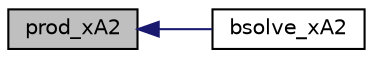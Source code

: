 digraph "prod_xA2"
{
  edge [fontname="Helvetica",fontsize="10",labelfontname="Helvetica",labelfontsize="10"];
  node [fontname="Helvetica",fontsize="10",shape=record];
  rankdir="LR";
  Node716 [label="prod_xA2",height=0.2,width=0.4,color="black", fillcolor="grey75", style="filled", fontcolor="black"];
  Node716 -> Node717 [dir="back",color="midnightblue",fontsize="10",style="solid",fontname="Helvetica"];
  Node717 [label="bsolve_xA2",height=0.2,width=0.4,color="black", fillcolor="white", style="filled",URL="$d2/d33/build_2include_2omc_2lpsolve_2lp__matrix_8h.html#aab8ddf7d43813a9046d1453a66acf9a2"];
}
